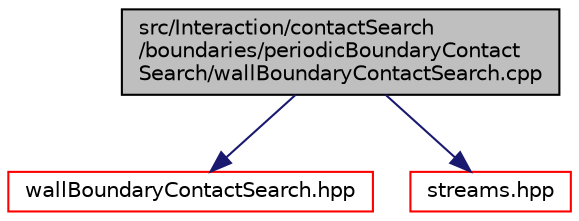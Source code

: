 digraph "src/Interaction/contactSearch/boundaries/periodicBoundaryContactSearch/wallBoundaryContactSearch.cpp"
{
 // LATEX_PDF_SIZE
  edge [fontname="Helvetica",fontsize="10",labelfontname="Helvetica",labelfontsize="10"];
  node [fontname="Helvetica",fontsize="10",shape=record];
  Node1 [label="src/Interaction/contactSearch\l/boundaries/periodicBoundaryContact\lSearch/wallBoundaryContactSearch.cpp",height=0.2,width=0.4,color="black", fillcolor="grey75", style="filled", fontcolor="black",tooltip=" "];
  Node1 -> Node2 [color="midnightblue",fontsize="10",style="solid",fontname="Helvetica"];
  Node2 [label="wallBoundaryContactSearch.hpp",height=0.2,width=0.4,color="red", fillcolor="white", style="filled",URL="$wallBoundaryContactSearch_8hpp.html",tooltip=" "];
  Node1 -> Node84 [color="midnightblue",fontsize="10",style="solid",fontname="Helvetica"];
  Node84 [label="streams.hpp",height=0.2,width=0.4,color="red", fillcolor="white", style="filled",URL="$streams_8hpp.html",tooltip=" "];
}
